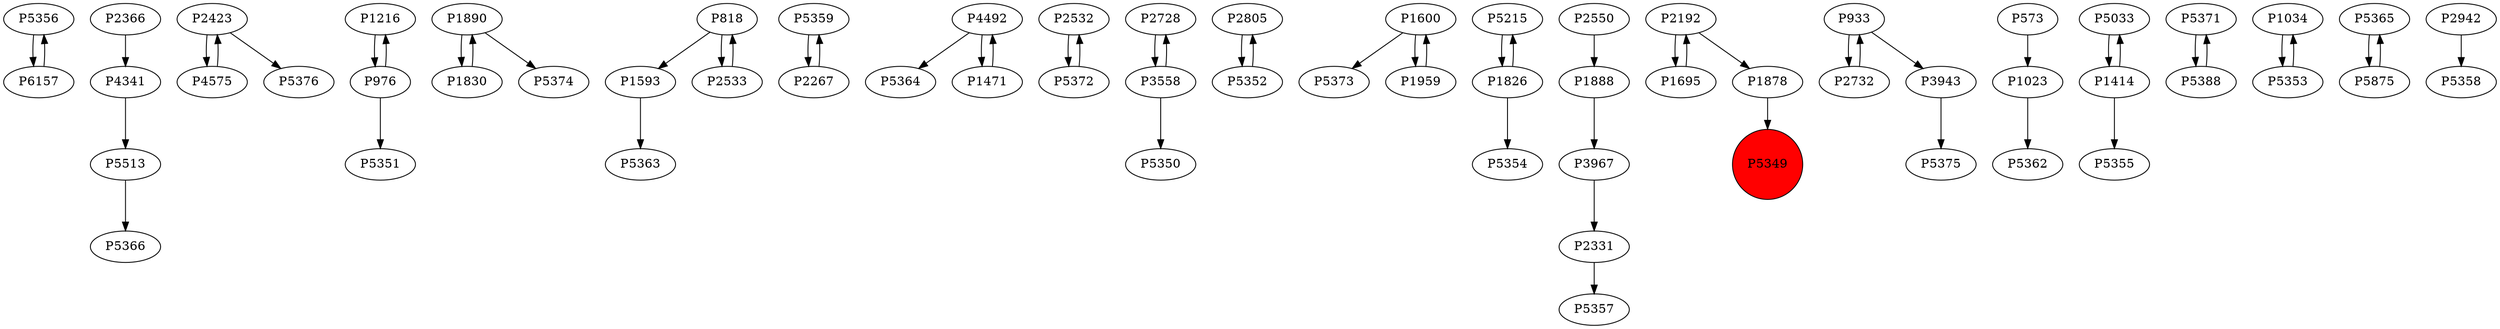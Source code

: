 digraph {
	P5356 -> P6157
	P5513 -> P5366
	P2423 -> P4575
	P1216 -> P976
	P1890 -> P1830
	P818 -> P1593
	P5359 -> P2267
	P4492 -> P5364
	P2532 -> P5372
	P2728 -> P3558
	P2805 -> P5352
	P1600 -> P5373
	P5215 -> P1826
	P2331 -> P5357
	P2192 -> P1695
	P933 -> P2732
	P3558 -> P2728
	P1023 -> P5362
	P1830 -> P1890
	P4341 -> P5513
	P3967 -> P2331
	P933 -> P3943
	P4492 -> P1471
	P5033 -> P1414
	P5371 -> P5388
	P1471 -> P4492
	P1034 -> P5353
	P2192 -> P1878
	P5353 -> P1034
	P976 -> P5351
	P1959 -> P1600
	P5372 -> P2532
	P5365 -> P5875
	P3558 -> P5350
	P4575 -> P2423
	P1414 -> P5033
	P1593 -> P5363
	P2533 -> P818
	P5875 -> P5365
	P2366 -> P4341
	P1826 -> P5215
	P5352 -> P2805
	P976 -> P1216
	P1826 -> P5354
	P1890 -> P5374
	P5388 -> P5371
	P2550 -> P1888
	P2423 -> P5376
	P1888 -> P3967
	P1878 -> P5349
	P2732 -> P933
	P2267 -> P5359
	P1695 -> P2192
	P2942 -> P5358
	P1414 -> P5355
	P1600 -> P1959
	P573 -> P1023
	P818 -> P2533
	P6157 -> P5356
	P3943 -> P5375
	P5349 [shape=circle]
	P5349 [style=filled]
	P5349 [fillcolor=red]
}